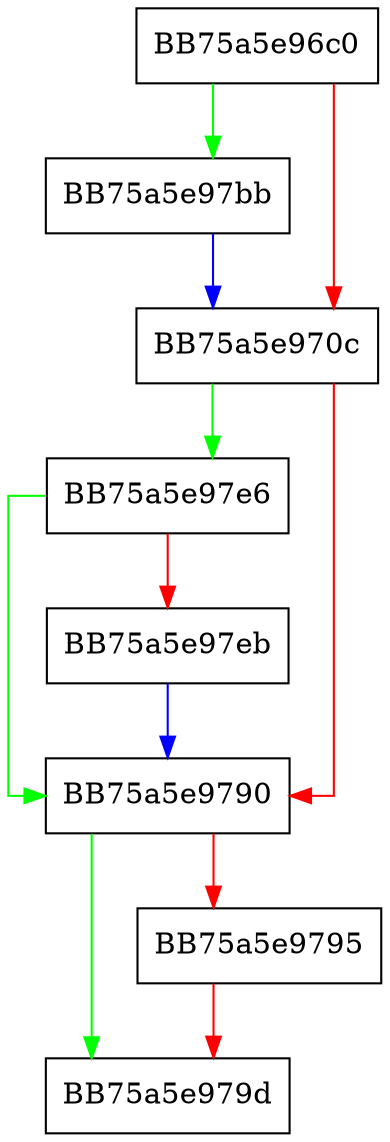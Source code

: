 digraph TestForProcessStart {
  node [shape="box"];
  graph [splines=ortho];
  BB75a5e96c0 -> BB75a5e97bb [color="green"];
  BB75a5e96c0 -> BB75a5e970c [color="red"];
  BB75a5e970c -> BB75a5e97e6 [color="green"];
  BB75a5e970c -> BB75a5e9790 [color="red"];
  BB75a5e9790 -> BB75a5e979d [color="green"];
  BB75a5e9790 -> BB75a5e9795 [color="red"];
  BB75a5e9795 -> BB75a5e979d [color="red"];
  BB75a5e97bb -> BB75a5e970c [color="blue"];
  BB75a5e97e6 -> BB75a5e9790 [color="green"];
  BB75a5e97e6 -> BB75a5e97eb [color="red"];
  BB75a5e97eb -> BB75a5e9790 [color="blue"];
}